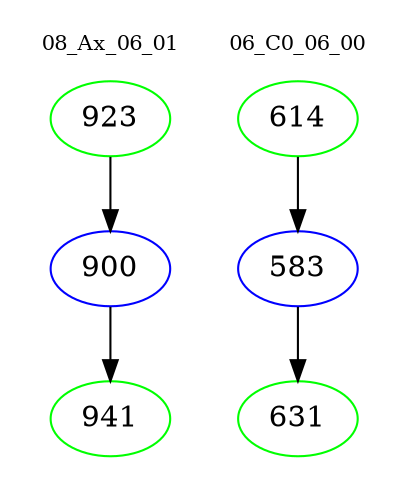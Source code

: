 digraph{
subgraph cluster_0 {
color = white
label = "08_Ax_06_01";
fontsize=10;
T0_923 [label="923", color="green"]
T0_923 -> T0_900 [color="black"]
T0_900 [label="900", color="blue"]
T0_900 -> T0_941 [color="black"]
T0_941 [label="941", color="green"]
}
subgraph cluster_1 {
color = white
label = "06_C0_06_00";
fontsize=10;
T1_614 [label="614", color="green"]
T1_614 -> T1_583 [color="black"]
T1_583 [label="583", color="blue"]
T1_583 -> T1_631 [color="black"]
T1_631 [label="631", color="green"]
}
}
